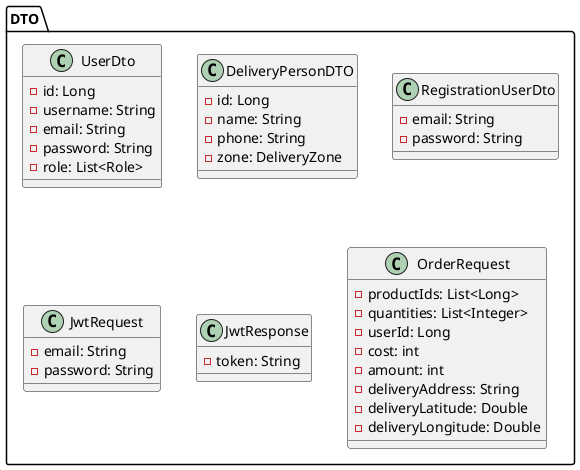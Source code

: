 @startuml

package "DTO" {
    class UserDto {
        -id: Long
        -username: String
        -email: String
        -password: String
        -role: List<Role>
    }

    class DeliveryPersonDTO {
        -id: Long
        -name: String
        -phone: String
        -zone: DeliveryZone
    }

    class RegistrationUserDto {
        -email: String
        -password: String
    }

    class JwtRequest {
        -email: String
        -password: String
    }

    class JwtResponse {
        -token: String
    }

    class OrderRequest {
        -productIds: List<Long>
        -quantities: List<Integer>
        -userId: Long
        -cost: int
        -amount: int
        -deliveryAddress: String
        -deliveryLatitude: Double
        -deliveryLongitude: Double
    }
}

@enduml 